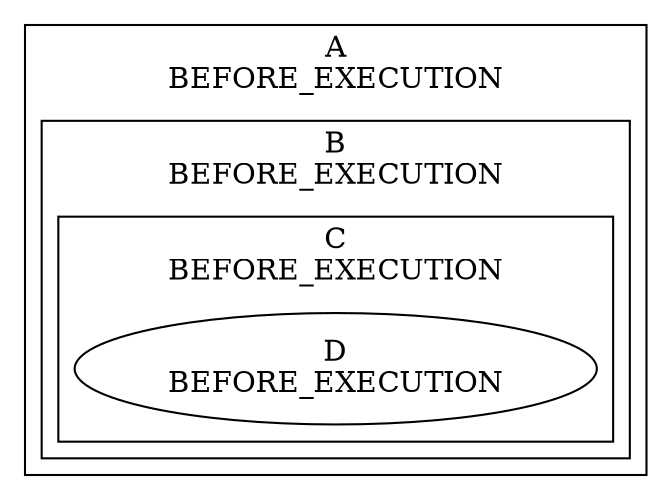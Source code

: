 digraph "levels" {
graph ["rankdir"="LR","compound"="true"]
subgraph "cluster_A" {
graph ["rankdir"="LR","label"="A\nBEFORE_EXECUTION"]
subgraph "cluster_B" {
graph ["rankdir"="LR","label"="B\nBEFORE_EXECUTION"]
subgraph "cluster_C" {
graph ["rankdir"="LR","label"="C\nBEFORE_EXECUTION"]
"D" ["label"="D\nBEFORE_EXECUTION"]
}
}
}
}